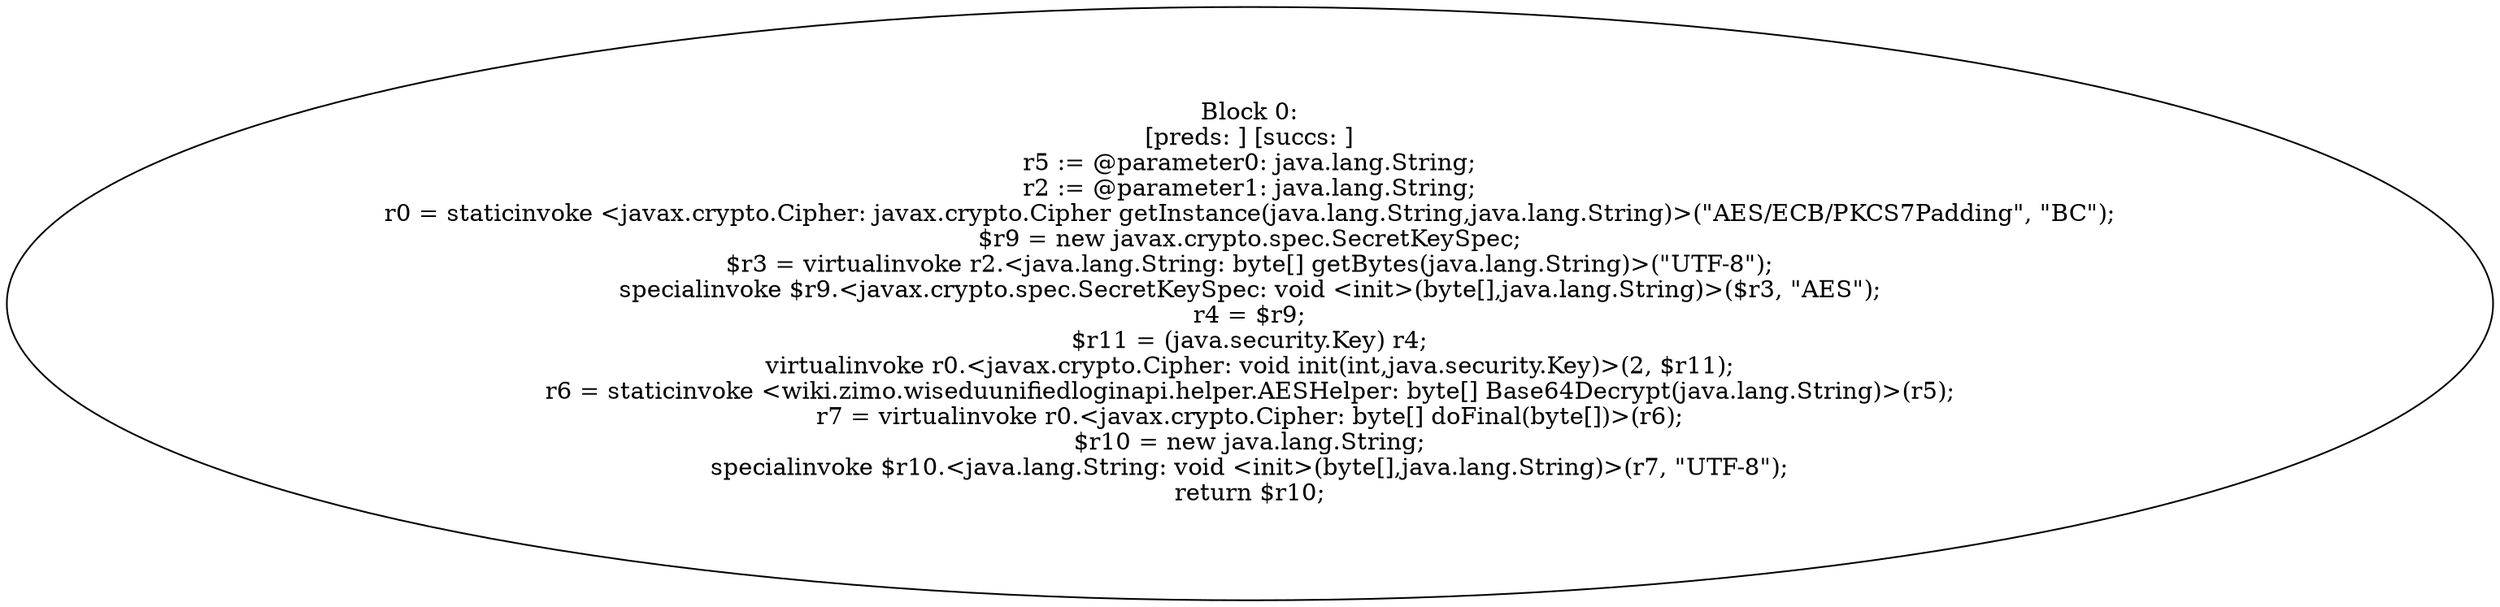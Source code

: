 digraph "unitGraph" {
    "Block 0:
[preds: ] [succs: ]
r5 := @parameter0: java.lang.String;
r2 := @parameter1: java.lang.String;
r0 = staticinvoke <javax.crypto.Cipher: javax.crypto.Cipher getInstance(java.lang.String,java.lang.String)>(\"AES/ECB/PKCS7Padding\", \"BC\");
$r9 = new javax.crypto.spec.SecretKeySpec;
$r3 = virtualinvoke r2.<java.lang.String: byte[] getBytes(java.lang.String)>(\"UTF-8\");
specialinvoke $r9.<javax.crypto.spec.SecretKeySpec: void <init>(byte[],java.lang.String)>($r3, \"AES\");
r4 = $r9;
$r11 = (java.security.Key) r4;
virtualinvoke r0.<javax.crypto.Cipher: void init(int,java.security.Key)>(2, $r11);
r6 = staticinvoke <wiki.zimo.wiseduunifiedloginapi.helper.AESHelper: byte[] Base64Decrypt(java.lang.String)>(r5);
r7 = virtualinvoke r0.<javax.crypto.Cipher: byte[] doFinal(byte[])>(r6);
$r10 = new java.lang.String;
specialinvoke $r10.<java.lang.String: void <init>(byte[],java.lang.String)>(r7, \"UTF-8\");
return $r10;
"
}
